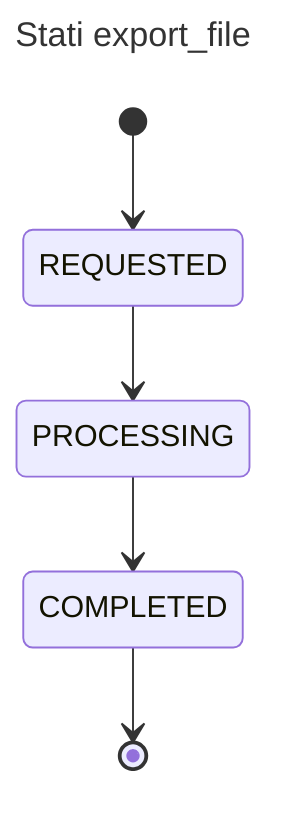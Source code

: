 ---
title: Stati export_file
---
stateDiagram-v2
    [*] --> REQUESTED
    REQUESTED --> PROCESSING

    PROCESSING --> COMPLETED

    COMPLETED --> [*]